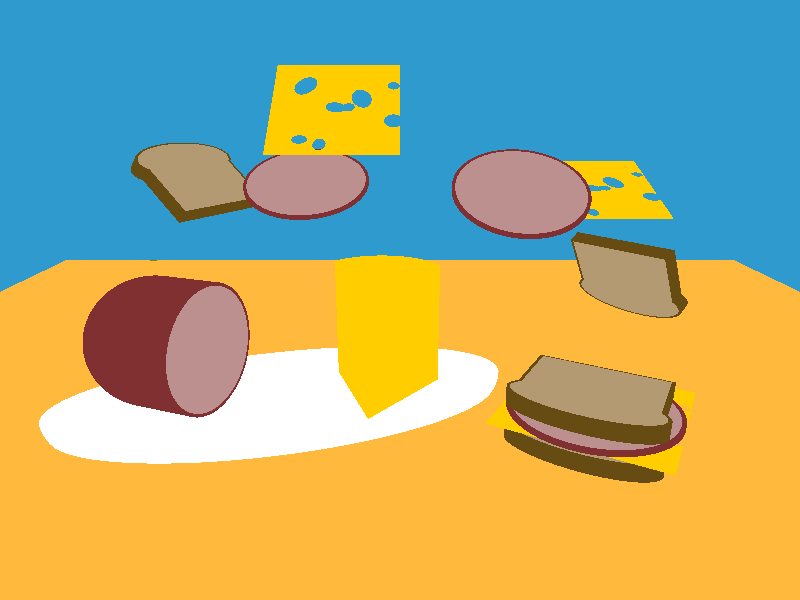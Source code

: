 // Persistence Of Vision raytracer version 3.0 sample file.
// File by Tom Price

#version 3.0
global_settings { assumed_gamma 2.2 }

#include "shapes.inc"
#include "colors.inc"
#include "textures.inc"

camera {
   location <0.0, 50.0, -150.0>
   up <0.0, 1.0, 0.0>
   right <4/3, 0.0, 0.0>
   look_at <0.0, 0.0, 0.0>
}


light_source { <50.0, 150.0, -250.0> colour White }

light_source { <-50.0, 150.0, -250.0> colour White }


/*The Sky*/
sphere {
   <0.0, -49000.0, -200.0>, 50000.0
   inverse

   texture { 
      pigment {
         Bright_Blue_Sky
         scale <5000.0, 1000.0, 5000.0>
         quick_color SkyBlue
      }
      finish {
         crand 0.05 
         ambient 0.7
         diffuse 0.0
      }
   }
}

/* The wood grain tabletop */
box {
   <-1, -1, -1>, <1, 1, 1>

   texture {
      pigment {
         Pine_Wood
         scale <7.0, 1.0, 0.7>
         rotate -30.0*y
      }
      finish {
         ambient 0.1
         diffuse 0.5
         reflection 0.15
         brilliance 3.0
      }
   }
   scale <200.0, 1.0, 200.0>
   translate -42.0*y
}


/* a salami */
#declare
Salami = union {
   /* the outside skin */
   union {
      cylinder { -10*x, 10*x, 20 }
      sphere { <-10.0, 0.0, 0.0>, 20.0 }

      texture {
         pigment { colour red 0.5 green 0.2 blue 0.2 }
         finish {
            crand 0.05
            ambient 0.1
            diffuse 0.8
            reflection 0.2
            brilliance 3.0
            phong 0.3
            phong_size 20.0
         }
      }
   }

   cylinder {
      -10*x, 10.01*x, 19.0

      texture {
         pigment { Pink }
         finish {
            crand 0.1
            ambient 0.3
            diffuse 0.7
         }
      }
   }
}

/* a salami slice */
#declare
Slice = union {
   /* the outside skin */
   cylinder {
      -0.5*x, 0.5*x, 20

      texture {
         pigment { colour red 0.5 green 0.2 blue 0.2 }
         finish {
            crand 0.05
            ambient 0.1
            diffuse 0.8
            reflection 0.2
            brilliance 3.0
            phong 0.3
            phong_size 20.0
         }
      }
   }

   cylinder {
      -0.51*x, 0.51*x, 19.0

      texture {
         finish {
            crand 0.1
            ambient 0.3
            diffuse 0.7
         }
         pigment { Pink }
      }
   }
}


/* a wedge of cheese*/
#declare
Cheese = intersection {
   object { Cylinder_Y scale <10.0, 1.0, 10.0> }
   plane { y, 20.0 }
   plane { y, 0.0 inverse }
   plane { x, 5.0 rotate 30.0*y }
   plane { x, -5.0 rotate -30.0*y inverse }

   object {
      Cylinder_X
      scale <1.0, 1.0, 1.5>
      rotate -20.0*y
      translate 10.0*y
      inverse
   }

   object {
      Cylinder_X
      scale <1.0, 2.0, 1.5>
      rotate <0.0, 20.0, -30>
      translate <0.0, 12.0, -4.0>
      inverse
   }

   object {
      Cylinder_X
      scale <1.0, 1.0, 1.0>
      translate <0.0, 15.0, -9.0>
      inverse
   }

    object {
      Cylinder_X
      scale <1.0, 2.0, 1.5>
      rotate <0.0, -30.0, -30.0>
      translate <0.0, 15.0, 5.0>
      inverse
   }

   object { 
      Cylinder_X
      scale <1.0, 1.5, 1.5>
      rotate <0.0, 0.0, -20.0>
      translate <0.0, 7.0, -9.0>
      inverse
   }

   object {
      Cylinder_X
      scale <1.0, 1.0, 1.0>
      rotate <0.0, 10.0, 10.0>
      translate <0.0, 10.0, -2.0>
      inverse
   }
      
   object {
      Cylinder_X
      scale <1.0, 1.0, 1.2>
      rotate <0.0, -10.0, 0.0>
      translate <0.0, 5.0, 0.0>
      inverse
   }

   object {
      Cylinder_X
      scale <1.0, 1.3, 1.0>
      translate <0.0, 3.0, -3.0>
      inverse
   }

   texture {
      pigment { colour red 1.0 green 0.8 blue 0.0 }
      finish {
         crand 0.05
         ambient 0.2
         diffuse 0.8
      }
   }

   bounded_by {
      intersection {
         object { Cylinder_Y scale <10.01, 1.0, 10.01> }
         plane { y, 20.01 }
         plane { y, -0.01 inverse }
      }
   }
}

/* a slice of cheese*/
#declare
CheeseSlice = intersection {
   object { Cylinder_Y scale <10.0, 1.0, 10.0> }
   plane { y, 20.0 }
   plane { y, 0.0 inverse }
   plane { x, 0.2  }
   plane { x, -0.2 inverse }

   object {
      Cylinder_X
      scale <1.0, 1.0, 1.5>
      rotate <0.0, -20.0, 30>
      translate <0.0, 10.0, 0.0>
      inverse
   }

   object {
      Cylinder_X
      scale <1.0, 2.0, 1.5>
      rotate <0.0, 20.0, -30>
      translate <0.0, 12.0, -4.0>
      inverse
   }

   object {
      Cylinder_X
      scale <1.0, 1.0, 1.0>
      translate <0.0, 15.0, -9.0>
      inverse
   }

   object {
      Cylinder_X
      scale <1.0, 2.0, 1.5>
      rotate <0.0, -30.0, -30.0>
      translate <0.0, 15.0, 5.0>
      inverse
   }

   object {
      Cylinder_X
      scale <1.0, 1.5, 1.5>
      rotate <0.0, 0.0, -20.0>
      translate <0.0, 7.0, -9.0>
      inverse
   }

   object {
      Cylinder_X
      scale <1.0, 1.0, 1.0>
      rotate <0.0, 10.0, 10.0>
      translate <0.0, 10.0, -2.0>
      inverse
   }

   object {
      Cylinder_X
      scale <1.0, 1.0, 1.2>
      rotate <0.0, -10.0, 0.0>
      translate <0.0, 3.0, 5.0>
      inverse
   }

   object {
      Cylinder_X
      scale <1.0, 1.3, 1.0>
      rotate <0.0, 0.0, 0.0>
      translate <0.0, 2.0, 2.0>
      inverse
   }

   texture {
      pigment { colour red 1.0 green 0.8 blue 0.0 }
      finish {
         crand 0.05
         ambient 0.2
         diffuse 0.8
      }
   }

   bounded_by {
      intersection {
         object { Cylinder_Y scale <10.01, 1.0, 10.01> }
         plane { y, 20.01 }
         plane { y, -0.01 inverse }
         plane { x, 0.3 }
         plane { x, -0.3 inverse }
      }
   }
}

/* An oval glass dish */
#declare
Dish = union {
   intersection {
      sphere { <0, 0, 0>, 1 scale <100.0, 25.0, 25.0> }
      sphere { <0, 0, 0>, 1 scale <95.0, 24.0, 24.0> inverse }
      plane { y, 0.0 }
      plane { y, -5.0 inverse }
   }

   intersection {
      object { Cylinder_Y scale <95.0, 1.0, 24.0> }
      plane { y, -4.0 }
      plane { y, -5.0 inverse }
   }

   texture {
      pigment { Clear }
      finish {
         ambient 0.1
         diffuse 0.8
         refraction 0.95
         ior 1.5
         reflection 0.05
         brilliance 2.0
      }
   }
}

/* a slice of bread */
#declare
BreadSlice = union {
   union {
      box { <-10, -1, -10>, <10, 1, 10> }
      intersection {
         object {
            Cylinder_Y
            scale <11.0, 1.0, 7.0>
            translate <0.0, 0.0, 10.0>
         }
         plane { y, 1.0 }
         plane { y, -1.0 inverse }
      }

      texture {
         pigment { colour red 0.4 green 0.3 blue 0.1 }
         finish {
            crand 0.05
            ambient 0.3
            diffuse 0.7
      //      reflection 0.1
            brilliance 2.0
         }
      }
   }

   union {
      box { <-9.5, -1.01, -9.5>, <9.5, 1.01, 9.5> }
      intersection {
         object {
            Cylinder_Y
            scale <10.5, 1.0, 6.5>
            translate <0.0, 0.0, 10.0>
         }
         plane { y, 1.01 }
         plane { y, -1.01 inverse }
      }

      texture {
         pigment { colour red 0.7 green 0.6 blue 0.45 }
         finish {
            crand 0.1
            ambient 0.3
            diffuse 0.7
         }
      }
   }

//    bounded_by { box { <-10.1, -1.1, -10.1>, <10.1, 1.0, 10.1> } }
}

/* Now to put the scene together*/
union {
   object {
      Dish
      scale <0.7, 1.0, 1.2>
      translate <0.0, -36.0, -25.0>
   }

   object {
      Salami
      rotate 35.0*y
      translate <-30.0, -20.0, -20.0>
   }

   object {
      Cheese
      scale 2.0
      rotate 25.0*y
      translate <30.0, -40.0, -25.0>
   }

   translate 25.0*z
   rotate -15.0*y
   translate <-35.0, 0.0, 20.0>
}

/* now a sandwich */
union {
   object {
      Slice
      rotate 90.0*y
      rotate 90.0*x
      translate <45.0, -33.0, -35.0>
   }

   object {
      CheeseSlice
      scale <1.0, 2.0, 2.0>
      rotate -90.0*y
      rotate 90.0*x
      translate -16.0*z
      rotate 30.0*y
      translate <45.0, -35.0, -35.0>
   }

   object {
      BreadSlice
      scale <1.6, 2.0, 1.0>
      rotate -150.0*y
      translate <45.0, -38.0, -35.0>
   }

   object {
      BreadSlice
      scale <1.6, 2.0, 1.0>
      rotate -150.0*y
      translate <45.0, -29.0, -35.0>
   }

   translate <0.0, 15.0, 10.0>
}

/*spotlight on the sandwich*/
intersection {
   object { Cylinder_Y scale <7.5, 1.0, 7.5> }
   object { Cylinder_Y scale <7.4, 1.0, 7.4> inverse }
   plane { y, 50.0 }
   plane { y, 0.0 inverse }

   translate <45.0, 100.0, -25.0>

   texture {
      pigment { White }
      finish {
         ambient 0.3
         diffuse 0.7
      }
   }
}

light_source { <45.0, 145.0, -25.0> colour White }

object {
   Slice
   rotate 90.0*y
   rotate 65.0*x
   translate <-30.0, 25.0, 45.0>
}

object {
   Slice
   rotate 90.0*y
   rotate 60.0*x
   translate <35.0, 25.0, 25.0>
}

object {
   CheeseSlice
   scale <1.0, 2.0, 2.0>
   rotate -90.0*y
   rotate 50.0*x
   translate <-20.0, 35.0, 30.0>
}

object {
   CheeseSlice
   scale <1.0, 2.0, 2.0>
   rotate -90.0*y
   rotate 70.0*x
   translate <65.0, 15.0, 35.0>
}

object {
   BreadSlice
   scale <1.6, 2.0, 1.0>
   rotate <-40.0, -60.0, 0.0>
   translate <-60.0, 25.0, 35.0>
}

object {
   BreadSlice
   scale <1.6, 2.0, 1.0>
   rotate <60.0, 50.0, 0.0>
   translate <70.0, 0.0, 30.0>
}
